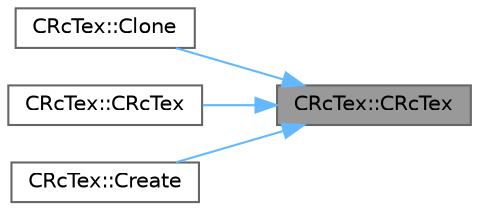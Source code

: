digraph "CRcTex::CRcTex"
{
 // LATEX_PDF_SIZE
  bgcolor="transparent";
  edge [fontname=Helvetica,fontsize=10,labelfontname=Helvetica,labelfontsize=10];
  node [fontname=Helvetica,fontsize=10,shape=box,height=0.2,width=0.4];
  rankdir="RL";
  Node1 [id="Node000001",label="CRcTex::CRcTex",height=0.2,width=0.4,color="gray40", fillcolor="grey60", style="filled", fontcolor="black",tooltip=" "];
  Node1 -> Node2 [id="edge4_Node000001_Node000002",dir="back",color="steelblue1",style="solid",tooltip=" "];
  Node2 [id="Node000002",label="CRcTex::Clone",height=0.2,width=0.4,color="grey40", fillcolor="white", style="filled",URL="$class_c_rc_tex.html#a6b802a23bc1862d35a58ed0b612475fe",tooltip=" "];
  Node1 -> Node3 [id="edge5_Node000001_Node000003",dir="back",color="steelblue1",style="solid",tooltip=" "];
  Node3 [id="Node000003",label="CRcTex::CRcTex",height=0.2,width=0.4,color="grey40", fillcolor="white", style="filled",URL="$class_c_rc_tex.html#af51e3b28b65d60ff6969432b37c640ae",tooltip=" "];
  Node1 -> Node4 [id="edge6_Node000001_Node000004",dir="back",color="steelblue1",style="solid",tooltip=" "];
  Node4 [id="Node000004",label="CRcTex::Create",height=0.2,width=0.4,color="grey40", fillcolor="white", style="filled",URL="$class_c_rc_tex.html#a77ff13acf4240d95fe2c861a6018b6e8",tooltip=" "];
}
